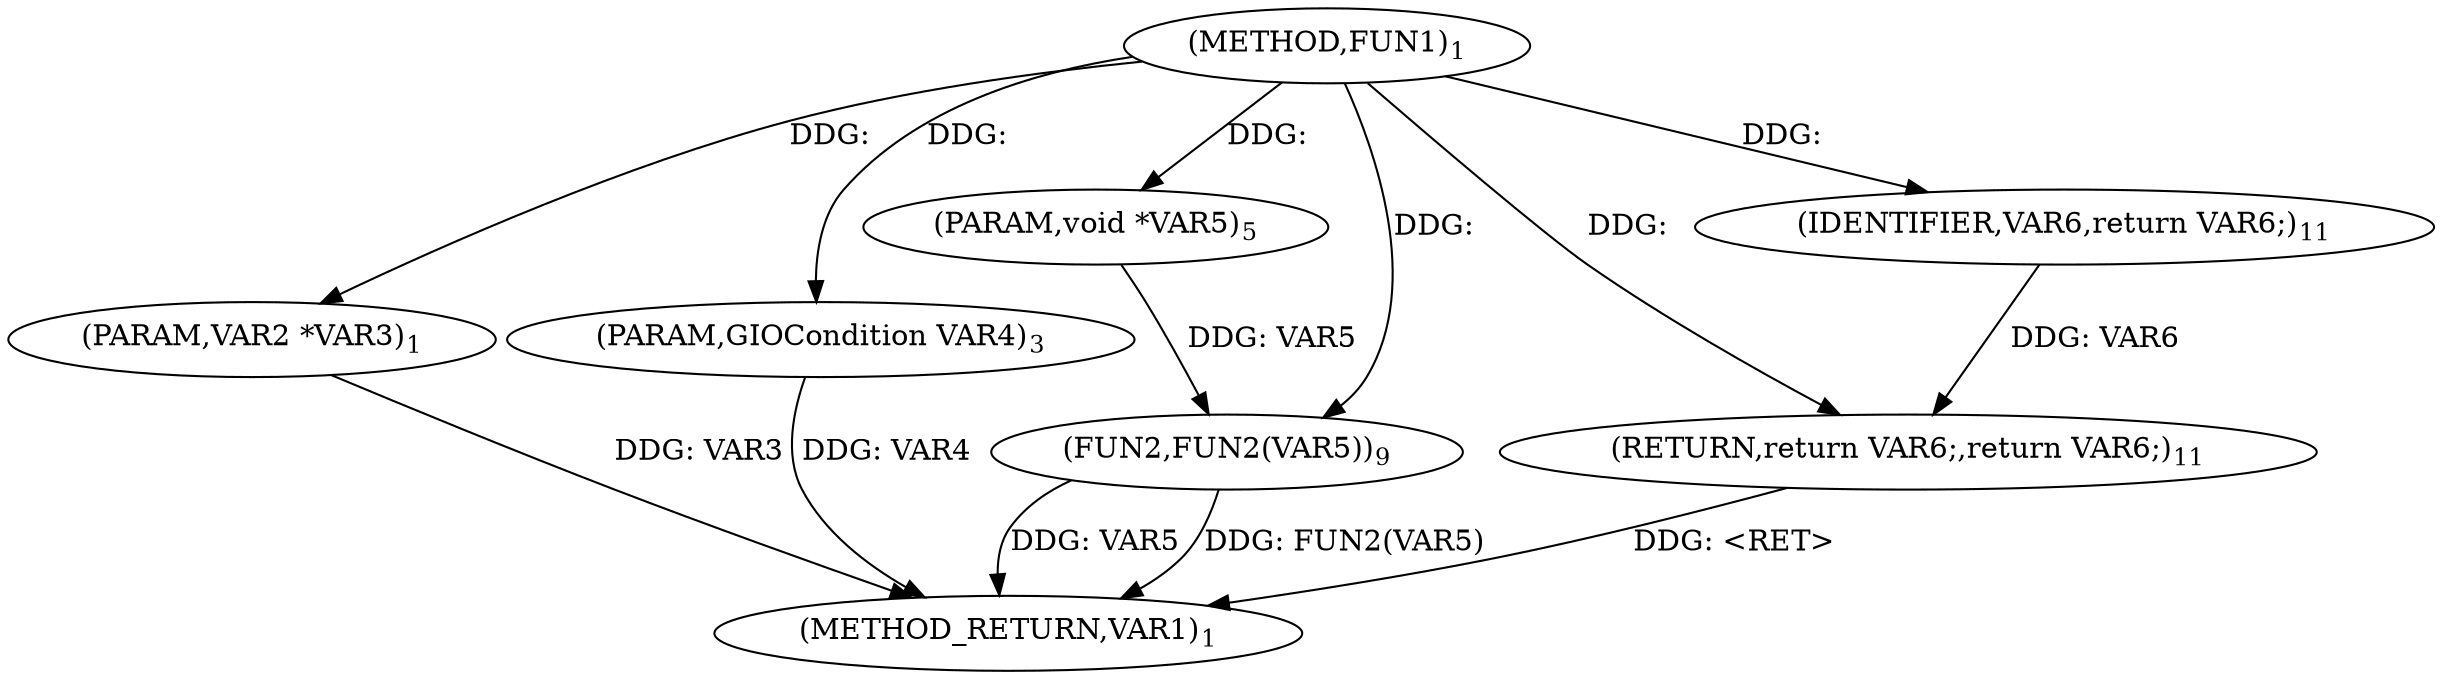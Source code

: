 digraph "FUN1" {  
"8" [label = <(METHOD,FUN1)<SUB>1</SUB>> ]
"17" [label = <(METHOD_RETURN,VAR1)<SUB>1</SUB>> ]
"9" [label = <(PARAM,VAR2 *VAR3)<SUB>1</SUB>> ]
"10" [label = <(PARAM,GIOCondition VAR4)<SUB>3</SUB>> ]
"11" [label = <(PARAM,void *VAR5)<SUB>5</SUB>> ]
"13" [label = <(FUN2,FUN2(VAR5))<SUB>9</SUB>> ]
"15" [label = <(RETURN,return VAR6;,return VAR6;)<SUB>11</SUB>> ]
"16" [label = <(IDENTIFIER,VAR6,return VAR6;)<SUB>11</SUB>> ]
  "15" -> "17"  [ label = "DDG: &lt;RET&gt;"] 
  "9" -> "17"  [ label = "DDG: VAR3"] 
  "10" -> "17"  [ label = "DDG: VAR4"] 
  "13" -> "17"  [ label = "DDG: VAR5"] 
  "13" -> "17"  [ label = "DDG: FUN2(VAR5)"] 
  "8" -> "9"  [ label = "DDG: "] 
  "8" -> "10"  [ label = "DDG: "] 
  "8" -> "11"  [ label = "DDG: "] 
  "16" -> "15"  [ label = "DDG: VAR6"] 
  "8" -> "15"  [ label = "DDG: "] 
  "11" -> "13"  [ label = "DDG: VAR5"] 
  "8" -> "13"  [ label = "DDG: "] 
  "8" -> "16"  [ label = "DDG: "] 
}
